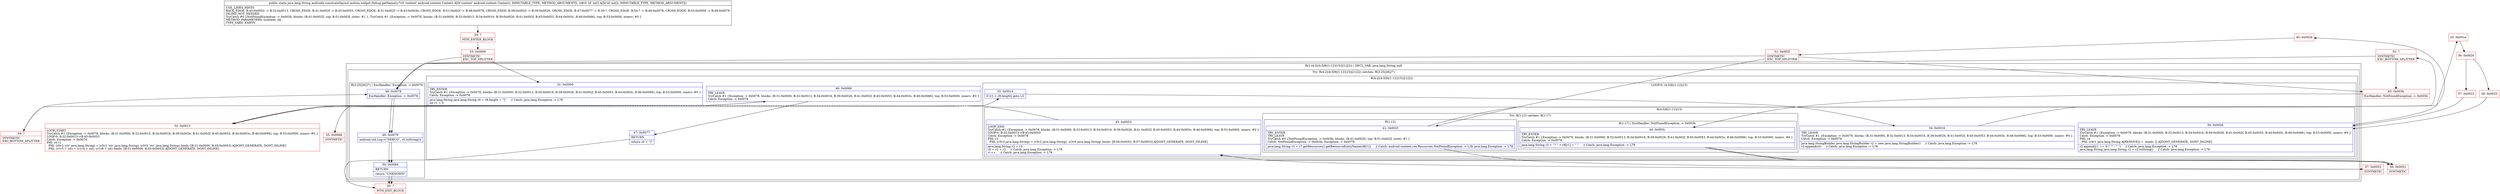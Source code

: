 digraph "CFG forandroidx.constraintlayout.motion.widget.Debug.getName(Landroid\/content\/Context;[I)Ljava\/lang\/String;" {
subgraph cluster_Region_309345114 {
label = "R(1:(4:2|(4:5|9|(1:12)|15)|21|22)) | DECL_VAR: java.lang.String null\l";
node [shape=record,color=blue];
subgraph cluster_TryCatchRegion_1967230231 {
label = "Try: R(4:2|(4:5|9|(1:12)|15)|21|22) catches: R(3:25|26|27)";
node [shape=record,color=blue];
subgraph cluster_Region_1093488704 {
label = "R(4:2|(4:5|9|(1:12)|15)|21|22)";
node [shape=record,color=blue];
Node_31 [shape=record,label="{31\:\ 0x0000|TRY_ENTER\lTryCatch #1 \{Exception \-\> 0x0078, blocks: (B:31:0x0000, B:32:0x0013, B:34:0x0016, B:39:0x0026, B:41:0x002f, B:45:0x0053, B:44:0x003c, B:46:0x0066), top: B:53:0x0000, inners: #0 \}\lCatch: Exception \-\> 0x0078\l|java.lang.String java.lang.String r0 = r8.length + \"[\"     \/\/ Catch: java.lang.Exception \-\> L78\lint r1 = 0\l}"];
subgraph cluster_LoopRegion_898712281 {
label = "LOOP:0: (4:5|9|(1:12)|15)";
node [shape=record,color=blue];
Node_33 [shape=record,label="{33\:\ 0x0014|if (r1 \< r8.length) goto L5\l}"];
subgraph cluster_Region_28472849 {
label = "R(4:5|9|(1:12)|15)";
node [shape=record,color=blue];
Node_34 [shape=record,label="{34\:\ 0x0016|TRY_LEAVE\lTryCatch #1 \{Exception \-\> 0x0078, blocks: (B:31:0x0000, B:32:0x0013, B:34:0x0016, B:39:0x0026, B:41:0x002f, B:45:0x0053, B:44:0x003c, B:46:0x0066), top: B:53:0x0000, inners: #0 \}\lCatch: Exception \-\> 0x0078\l|java.lang.StringBuilder java.lang.StringBuilder r2 = new java.lang.StringBuilder()     \/\/ Catch: java.lang.Exception \-\> L78\lr2.append(r0)     \/\/ Catch: java.lang.Exception \-\> L78\l}"];
Node_39 [shape=record,label="{39\:\ 0x0026|TRY_LEAVE\lTryCatch #1 \{Exception \-\> 0x0078, blocks: (B:31:0x0000, B:32:0x0013, B:34:0x0016, B:39:0x0026, B:41:0x002f, B:45:0x0053, B:44:0x003c, B:46:0x0066), top: B:53:0x0000, inners: #0 \}\lCatch: Exception \-\> 0x0078\lPHI: r4 \l  PHI: (r4v1 java.lang.String A[REMOVE]) =  binds: [] A[DONT_GENERATE, DONT_INLINE]\l|r2.append(r1 == 0 ? \"\" : \" \")     \/\/ Catch: java.lang.Exception \-\> L78\ljava.lang.String java.lang.String r2 = r2.toString()     \/\/ Catch: java.lang.Exception \-\> L78\l}"];
subgraph cluster_TryCatchRegion_819308555 {
label = "Try: R(1:12) catches: R(1:17)";
node [shape=record,color=blue];
subgraph cluster_Region_168786494 {
label = "R(1:12)";
node [shape=record,color=blue];
Node_41 [shape=record,label="{41\:\ 0x002f|TRY_ENTER\lTRY_LEAVE\lTryCatch #0 \{NotFoundException \-\> 0x003b, blocks: (B:41:0x002f), top: B:51:0x002f, outer: #1 \}\lCatch: NotFoundException \-\> 0x003b, Exception \-\> 0x0078\l|java.lang.String r3 = r7.getResources().getResourceEntryName(r8[r1])     \/\/ Catch: android.content.res.Resources.NotFoundException \-\> L3b java.lang.Exception \-\> L78\l}"];
}
subgraph cluster_Region_562791535 {
label = "R(1:17) | ExcHandler: NotFoundException \-\> 0x003b\l";
node [shape=record,color=blue];
Node_44 [shape=record,label="{44\:\ 0x003c|TRY_ENTER\lTryCatch #1 \{Exception \-\> 0x0078, blocks: (B:31:0x0000, B:32:0x0013, B:34:0x0016, B:39:0x0026, B:41:0x002f, B:45:0x0053, B:44:0x003c, B:46:0x0066), top: B:53:0x0000, inners: #0 \}\lCatch: Exception \-\> 0x0078\l|java.lang.String r3 = \"? \" + r8[r1] + \" \"     \/\/ Catch: java.lang.Exception \-\> L78\l}"];
}
}
Node_45 [shape=record,label="{45\:\ 0x0053|LOOP_END\lTryCatch #1 \{Exception \-\> 0x0078, blocks: (B:31:0x0000, B:32:0x0013, B:34:0x0016, B:39:0x0026, B:41:0x002f, B:45:0x0053, B:44:0x003c, B:46:0x0066), top: B:53:0x0000, inners: #0 \}\lLOOP:0: B:32:0x0013\-\>B:45:0x0053\lCatch: Exception \-\> 0x0078\lPHI: r3 \l  PHI: (r3v3 java.lang.String) = (r3v2 java.lang.String), (r3v6 java.lang.String) binds: [B:56:0x0053, B:57:0x0053] A[DONT_GENERATE, DONT_INLINE]\l|java.lang.String r2 = r3\lr0 = r2 + r2     \/\/ Catch: java.lang.Exception \-\> L78\lr1++     \/\/ Catch: java.lang.Exception \-\> L78\l}"];
}
}
Node_46 [shape=record,label="{46\:\ 0x0066|TRY_LEAVE\lTryCatch #1 \{Exception \-\> 0x0078, blocks: (B:31:0x0000, B:32:0x0013, B:34:0x0016, B:39:0x0026, B:41:0x002f, B:45:0x0053, B:44:0x003c, B:46:0x0066), top: B:53:0x0000, inners: #0 \}\lCatch: Exception \-\> 0x0078\l}"];
Node_47 [shape=record,label="{47\:\ 0x0077|RETURN\l|return r0 + \"]\"\l}"];
}
subgraph cluster_Region_1080100310 {
label = "R(3:25|26|27) | ExcHandler: Exception \-\> 0x0078\l";
node [shape=record,color=blue];
Node_48 [shape=record,label="{48\:\ 0x0078|ExcHandler: Exception \-\> 0x0078\l}"];
Node_49 [shape=record,label="{49\:\ 0x0079|android.util.Log.v(\"DEBUG\", r0.toString())\l}"];
Node_50 [shape=record,label="{50\:\ 0x0084|RETURN\l|return \"UNKNOWN\"\l}"];
}
}
}
subgraph cluster_Region_1080100310 {
label = "R(3:25|26|27) | ExcHandler: Exception \-\> 0x0078\l";
node [shape=record,color=blue];
Node_48 [shape=record,label="{48\:\ 0x0078|ExcHandler: Exception \-\> 0x0078\l}"];
Node_49 [shape=record,label="{49\:\ 0x0079|android.util.Log.v(\"DEBUG\", r0.toString())\l}"];
Node_50 [shape=record,label="{50\:\ 0x0084|RETURN\l|return \"UNKNOWN\"\l}"];
}
subgraph cluster_Region_562791535 {
label = "R(1:17) | ExcHandler: NotFoundException \-\> 0x003b\l";
node [shape=record,color=blue];
Node_44 [shape=record,label="{44\:\ 0x003c|TRY_ENTER\lTryCatch #1 \{Exception \-\> 0x0078, blocks: (B:31:0x0000, B:32:0x0013, B:34:0x0016, B:39:0x0026, B:41:0x002f, B:45:0x0053, B:44:0x003c, B:46:0x0066), top: B:53:0x0000, inners: #0 \}\lCatch: Exception \-\> 0x0078\l|java.lang.String r3 = \"? \" + r8[r1] + \" \"     \/\/ Catch: java.lang.Exception \-\> L78\l}"];
}
Node_29 [shape=record,color=red,label="{29\:\ ?|MTH_ENTER_BLOCK\l}"];
Node_53 [shape=record,color=red,label="{53\:\ 0x0000|SYNTHETIC\lEXC_TOP_SPLITTER\l}"];
Node_32 [shape=record,color=red,label="{32\:\ 0x0013|LOOP_START\lTryCatch #1 \{Exception \-\> 0x0078, blocks: (B:31:0x0000, B:32:0x0013, B:34:0x0016, B:39:0x0026, B:41:0x002f, B:45:0x0053, B:44:0x003c, B:46:0x0066), top: B:53:0x0000, inners: #0 \}\lLOOP:0: B:32:0x0013\-\>B:45:0x0053\lCatch: Exception \-\> 0x0078\lPHI: r0 r1 \l  PHI: (r0v3 'str' java.lang.String) = (r0v2 'str' java.lang.String), (r0v5 'str' java.lang.String) binds: [B:31:0x0000, B:45:0x0053] A[DONT_GENERATE, DONT_INLINE]\l  PHI: (r1v5 'i' int) = (r1v4 'i' int), (r1v8 'i' int) binds: [B:31:0x0000, B:45:0x0053] A[DONT_GENERATE, DONT_INLINE]\l}"];
Node_35 [shape=record,color=red,label="{35\:\ 0x001e}"];
Node_36 [shape=record,color=red,label="{36\:\ 0x0020}"];
Node_37 [shape=record,color=red,label="{37\:\ 0x0022}"];
Node_40 [shape=record,color=red,label="{40\:\ 0x002d}"];
Node_51 [shape=record,color=red,label="{51\:\ 0x002f|SYNTHETIC\lEXC_TOP_SPLITTER\l}"];
Node_52 [shape=record,color=red,label="{52\:\ ?|SYNTHETIC\lEXC_BOTTOM_SPLITTER\l}"];
Node_57 [shape=record,color=red,label="{57\:\ 0x0053|SYNTHETIC\l}"];
Node_43 [shape=record,color=red,label="{43\:\ 0x003b|ExcHandler: NotFoundException \-\> 0x003b\l}"];
Node_56 [shape=record,color=red,label="{56\:\ 0x0053|SYNTHETIC\l}"];
Node_38 [shape=record,color=red,label="{38\:\ 0x0025}"];
Node_55 [shape=record,color=red,label="{55\:\ 0x0066|SYNTHETIC\l}"];
Node_30 [shape=record,color=red,label="{30\:\ ?|MTH_EXIT_BLOCK\l}"];
Node_54 [shape=record,color=red,label="{54\:\ ?|SYNTHETIC\lEXC_BOTTOM_SPLITTER\l}"];
MethodNode[shape=record,label="{public static java.lang.String androidx.constraintlayout.motion.widget.Debug.getName((r7v0 'context' android.content.Context A[D('context' android.content.Context), IMMUTABLE_TYPE, METHOD_ARGUMENT]), (r8v0 'id' int[] A[D('id' int[]), IMMUTABLE_TYPE, METHOD_ARGUMENT]))  | USE_LINES_HINTS\lBACK_EDGE: B:45:0x0053 \-\> B:32:0x0013, CROSS_EDGE: B:41:0x002f \-\> B:45:0x0053, CROSS_EDGE: B:51:0x002f \-\> B:43:0x003b, CROSS_EDGE: B:51:0x002f \-\> B:48:0x0078, CROSS_EDGE: B:38:0x0025 \-\> B:39:0x0026, CROSS_EDGE: B:47:0x0077 \-\> B:30:?, CROSS_EDGE: B:54:? \-\> B:48:0x0078, CROSS_EDGE: B:53:0x0000 \-\> B:48:0x0078\lINLINE_NOT_NEEDED\lTryCatch #0 \{NotFoundException \-\> 0x003b, blocks: (B:41:0x002f), top: B:51:0x002f, outer: #1 \}, TryCatch #1 \{Exception \-\> 0x0078, blocks: (B:31:0x0000, B:32:0x0013, B:34:0x0016, B:39:0x0026, B:41:0x002f, B:45:0x0053, B:44:0x003c, B:46:0x0066), top: B:53:0x0000, inners: #0 \}\lMETHOD_PARAMETERS: [context, id]\lTYPE_VARS: EMPTY\l}"];
MethodNode -> Node_29;Node_31 -> Node_32;
Node_33 -> Node_34;
Node_33 -> Node_55[style=dashed];
Node_34 -> Node_35;
Node_39 -> Node_40;
Node_41 -> Node_52;
Node_41 -> Node_57;
Node_44 -> Node_56;
Node_45 -> Node_32;
Node_46 -> Node_47;
Node_46 -> Node_54;
Node_47 -> Node_30;
Node_48 -> Node_49;
Node_49 -> Node_50;
Node_50 -> Node_30;
Node_48 -> Node_49;
Node_49 -> Node_50;
Node_50 -> Node_30;
Node_44 -> Node_56;
Node_29 -> Node_53;
Node_53 -> Node_31;
Node_53 -> Node_48;
Node_32 -> Node_33;
Node_35 -> Node_36;
Node_36 -> Node_37;
Node_36 -> Node_38;
Node_37 -> Node_39;
Node_40 -> Node_51;
Node_51 -> Node_41;
Node_51 -> Node_43;
Node_51 -> Node_48;
Node_52 -> Node_43;
Node_52 -> Node_48;
Node_57 -> Node_45;
Node_43 -> Node_44;
Node_56 -> Node_45;
Node_38 -> Node_39;
Node_55 -> Node_46;
Node_54 -> Node_48;
}

